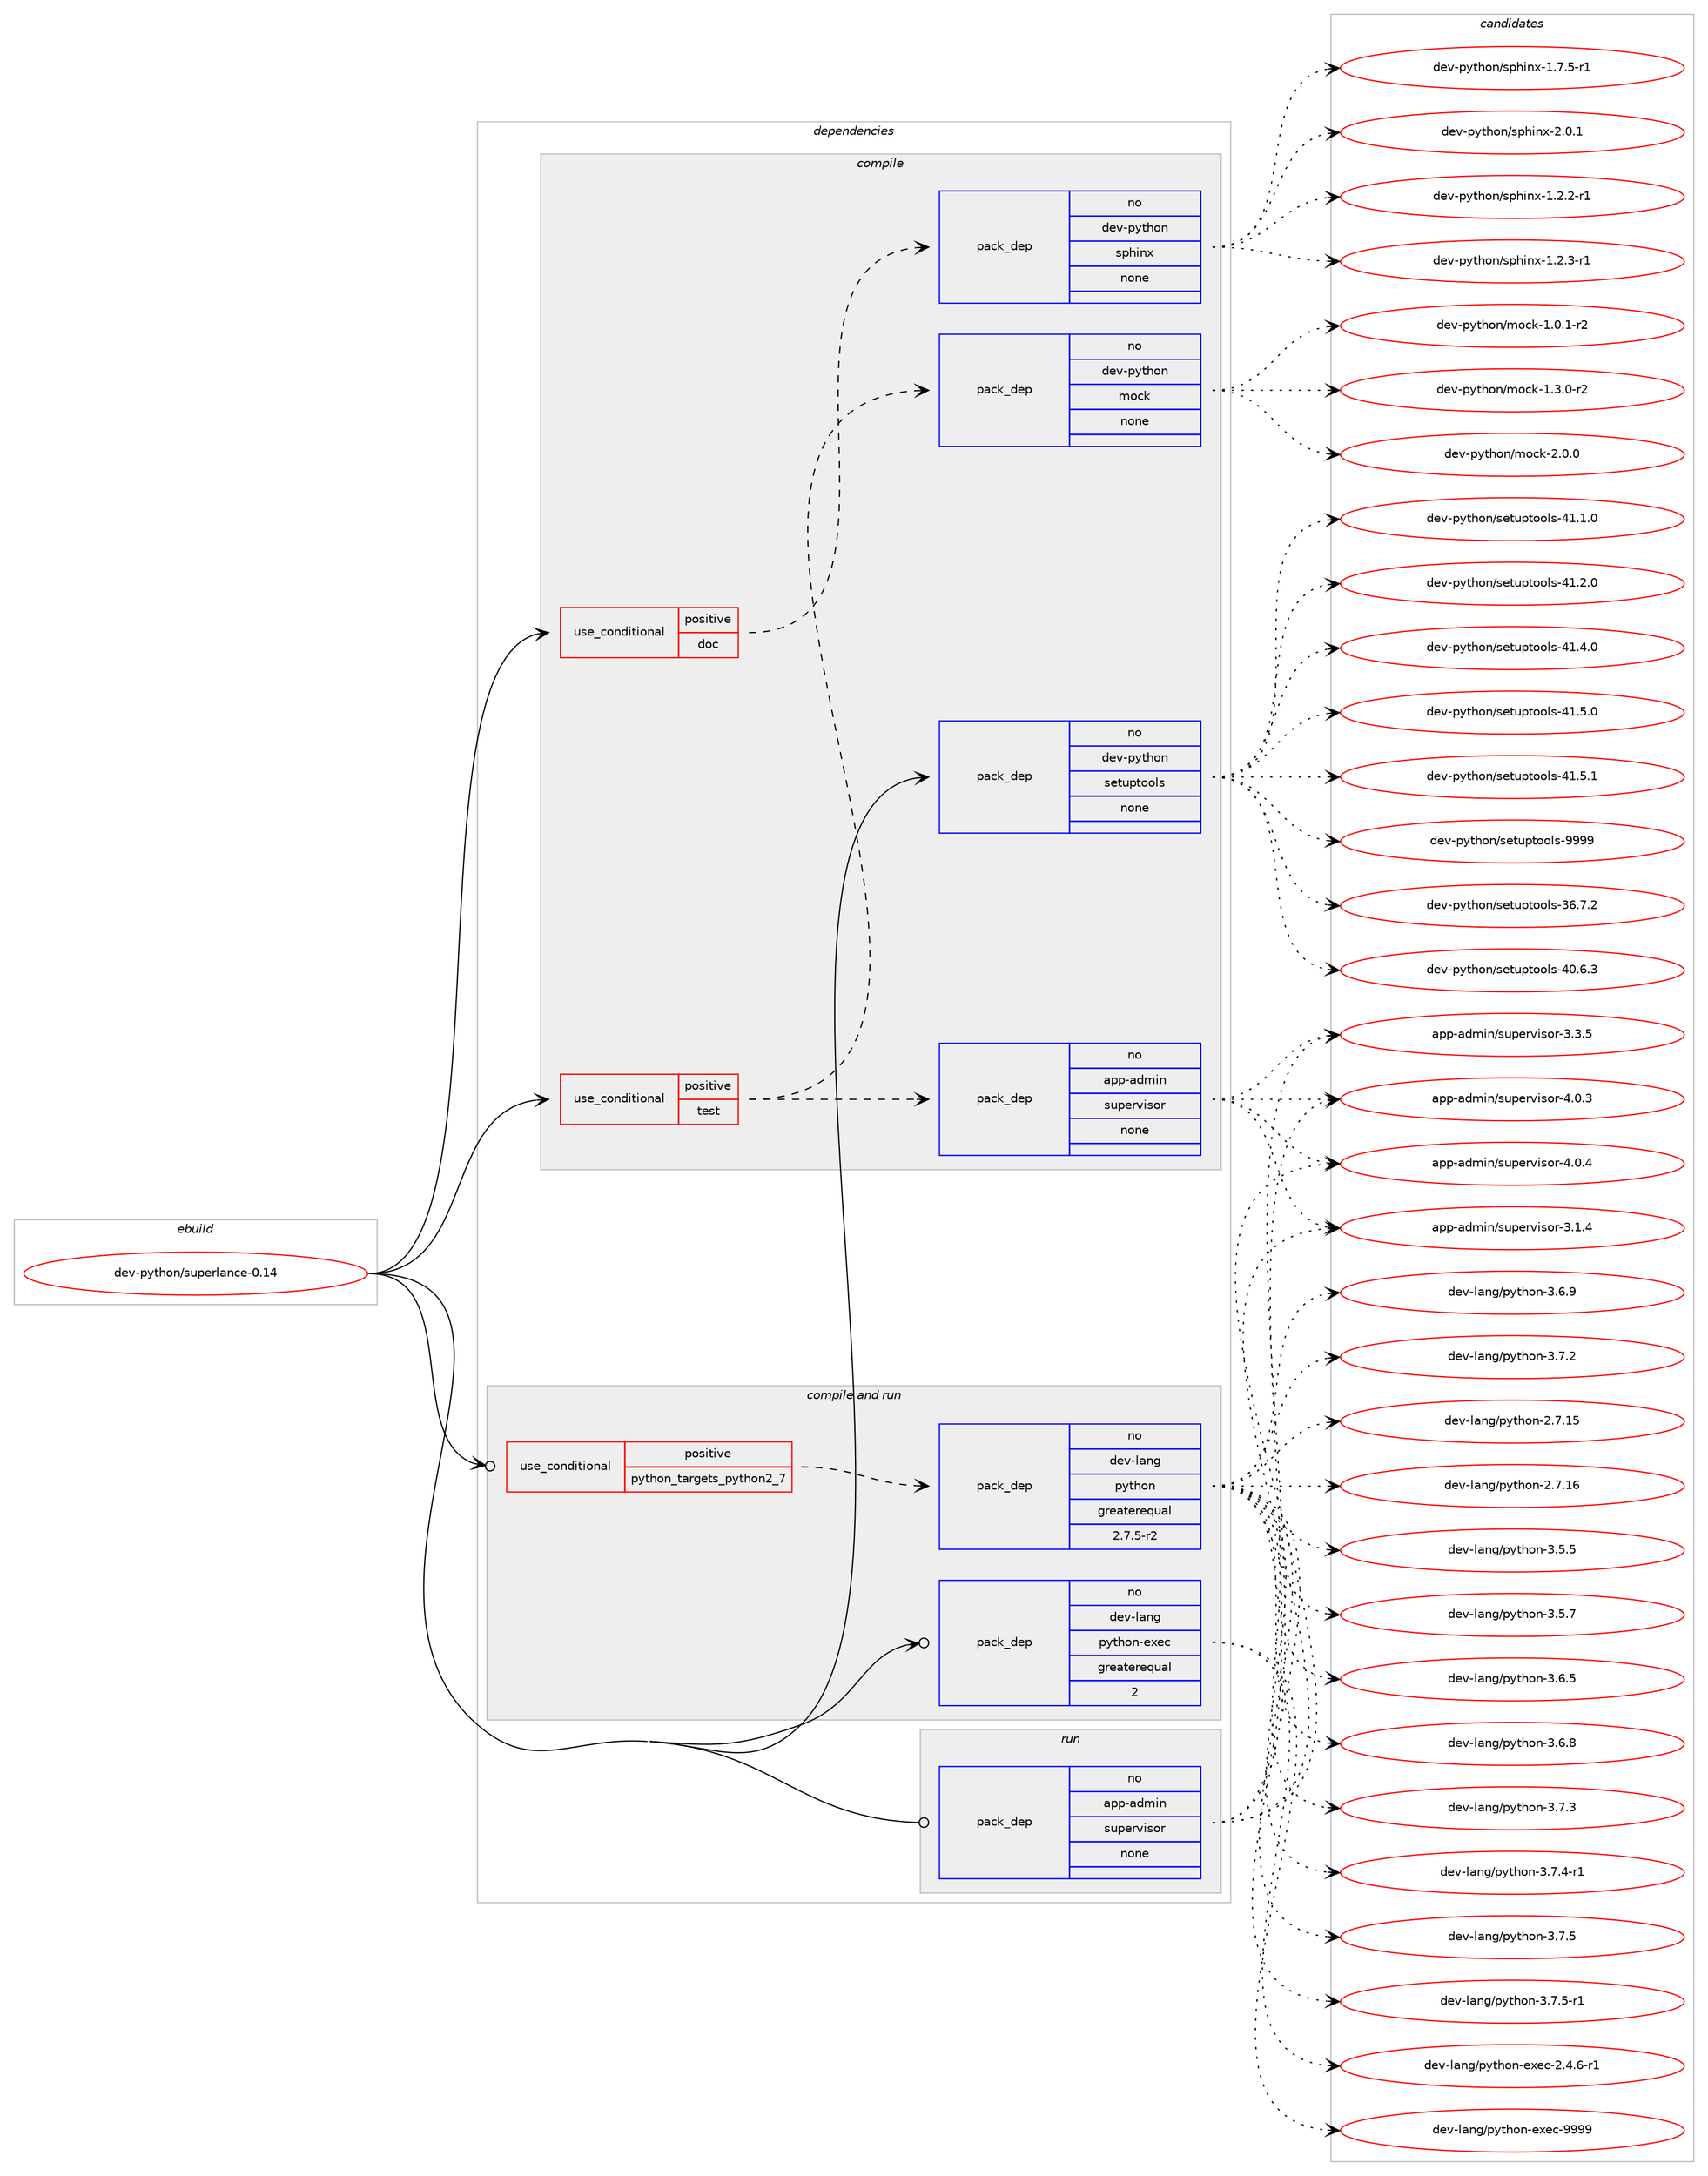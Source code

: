digraph prolog {

# *************
# Graph options
# *************

newrank=true;
concentrate=true;
compound=true;
graph [rankdir=LR,fontname=Helvetica,fontsize=10,ranksep=1.5];#, ranksep=2.5, nodesep=0.2];
edge  [arrowhead=vee];
node  [fontname=Helvetica,fontsize=10];

# **********
# The ebuild
# **********

subgraph cluster_leftcol {
color=gray;
rank=same;
label=<<i>ebuild</i>>;
id [label="dev-python/superlance-0.14", color=red, width=4, href="../dev-python/superlance-0.14.svg"];
}

# ****************
# The dependencies
# ****************

subgraph cluster_midcol {
color=gray;
label=<<i>dependencies</i>>;
subgraph cluster_compile {
fillcolor="#eeeeee";
style=filled;
label=<<i>compile</i>>;
subgraph cond150090 {
dependency639611 [label=<<TABLE BORDER="0" CELLBORDER="1" CELLSPACING="0" CELLPADDING="4"><TR><TD ROWSPAN="3" CELLPADDING="10">use_conditional</TD></TR><TR><TD>positive</TD></TR><TR><TD>doc</TD></TR></TABLE>>, shape=none, color=red];
subgraph pack477639 {
dependency639612 [label=<<TABLE BORDER="0" CELLBORDER="1" CELLSPACING="0" CELLPADDING="4" WIDTH="220"><TR><TD ROWSPAN="6" CELLPADDING="30">pack_dep</TD></TR><TR><TD WIDTH="110">no</TD></TR><TR><TD>dev-python</TD></TR><TR><TD>sphinx</TD></TR><TR><TD>none</TD></TR><TR><TD></TD></TR></TABLE>>, shape=none, color=blue];
}
dependency639611:e -> dependency639612:w [weight=20,style="dashed",arrowhead="vee"];
}
id:e -> dependency639611:w [weight=20,style="solid",arrowhead="vee"];
subgraph cond150091 {
dependency639613 [label=<<TABLE BORDER="0" CELLBORDER="1" CELLSPACING="0" CELLPADDING="4"><TR><TD ROWSPAN="3" CELLPADDING="10">use_conditional</TD></TR><TR><TD>positive</TD></TR><TR><TD>test</TD></TR></TABLE>>, shape=none, color=red];
subgraph pack477640 {
dependency639614 [label=<<TABLE BORDER="0" CELLBORDER="1" CELLSPACING="0" CELLPADDING="4" WIDTH="220"><TR><TD ROWSPAN="6" CELLPADDING="30">pack_dep</TD></TR><TR><TD WIDTH="110">no</TD></TR><TR><TD>app-admin</TD></TR><TR><TD>supervisor</TD></TR><TR><TD>none</TD></TR><TR><TD></TD></TR></TABLE>>, shape=none, color=blue];
}
dependency639613:e -> dependency639614:w [weight=20,style="dashed",arrowhead="vee"];
subgraph pack477641 {
dependency639615 [label=<<TABLE BORDER="0" CELLBORDER="1" CELLSPACING="0" CELLPADDING="4" WIDTH="220"><TR><TD ROWSPAN="6" CELLPADDING="30">pack_dep</TD></TR><TR><TD WIDTH="110">no</TD></TR><TR><TD>dev-python</TD></TR><TR><TD>mock</TD></TR><TR><TD>none</TD></TR><TR><TD></TD></TR></TABLE>>, shape=none, color=blue];
}
dependency639613:e -> dependency639615:w [weight=20,style="dashed",arrowhead="vee"];
}
id:e -> dependency639613:w [weight=20,style="solid",arrowhead="vee"];
subgraph pack477642 {
dependency639616 [label=<<TABLE BORDER="0" CELLBORDER="1" CELLSPACING="0" CELLPADDING="4" WIDTH="220"><TR><TD ROWSPAN="6" CELLPADDING="30">pack_dep</TD></TR><TR><TD WIDTH="110">no</TD></TR><TR><TD>dev-python</TD></TR><TR><TD>setuptools</TD></TR><TR><TD>none</TD></TR><TR><TD></TD></TR></TABLE>>, shape=none, color=blue];
}
id:e -> dependency639616:w [weight=20,style="solid",arrowhead="vee"];
}
subgraph cluster_compileandrun {
fillcolor="#eeeeee";
style=filled;
label=<<i>compile and run</i>>;
subgraph cond150092 {
dependency639617 [label=<<TABLE BORDER="0" CELLBORDER="1" CELLSPACING="0" CELLPADDING="4"><TR><TD ROWSPAN="3" CELLPADDING="10">use_conditional</TD></TR><TR><TD>positive</TD></TR><TR><TD>python_targets_python2_7</TD></TR></TABLE>>, shape=none, color=red];
subgraph pack477643 {
dependency639618 [label=<<TABLE BORDER="0" CELLBORDER="1" CELLSPACING="0" CELLPADDING="4" WIDTH="220"><TR><TD ROWSPAN="6" CELLPADDING="30">pack_dep</TD></TR><TR><TD WIDTH="110">no</TD></TR><TR><TD>dev-lang</TD></TR><TR><TD>python</TD></TR><TR><TD>greaterequal</TD></TR><TR><TD>2.7.5-r2</TD></TR></TABLE>>, shape=none, color=blue];
}
dependency639617:e -> dependency639618:w [weight=20,style="dashed",arrowhead="vee"];
}
id:e -> dependency639617:w [weight=20,style="solid",arrowhead="odotvee"];
subgraph pack477644 {
dependency639619 [label=<<TABLE BORDER="0" CELLBORDER="1" CELLSPACING="0" CELLPADDING="4" WIDTH="220"><TR><TD ROWSPAN="6" CELLPADDING="30">pack_dep</TD></TR><TR><TD WIDTH="110">no</TD></TR><TR><TD>dev-lang</TD></TR><TR><TD>python-exec</TD></TR><TR><TD>greaterequal</TD></TR><TR><TD>2</TD></TR></TABLE>>, shape=none, color=blue];
}
id:e -> dependency639619:w [weight=20,style="solid",arrowhead="odotvee"];
}
subgraph cluster_run {
fillcolor="#eeeeee";
style=filled;
label=<<i>run</i>>;
subgraph pack477645 {
dependency639620 [label=<<TABLE BORDER="0" CELLBORDER="1" CELLSPACING="0" CELLPADDING="4" WIDTH="220"><TR><TD ROWSPAN="6" CELLPADDING="30">pack_dep</TD></TR><TR><TD WIDTH="110">no</TD></TR><TR><TD>app-admin</TD></TR><TR><TD>supervisor</TD></TR><TR><TD>none</TD></TR><TR><TD></TD></TR></TABLE>>, shape=none, color=blue];
}
id:e -> dependency639620:w [weight=20,style="solid",arrowhead="odot"];
}
}

# **************
# The candidates
# **************

subgraph cluster_choices {
rank=same;
color=gray;
label=<<i>candidates</i>>;

subgraph choice477639 {
color=black;
nodesep=1;
choice10010111845112121116104111110471151121041051101204549465046504511449 [label="dev-python/sphinx-1.2.2-r1", color=red, width=4,href="../dev-python/sphinx-1.2.2-r1.svg"];
choice10010111845112121116104111110471151121041051101204549465046514511449 [label="dev-python/sphinx-1.2.3-r1", color=red, width=4,href="../dev-python/sphinx-1.2.3-r1.svg"];
choice10010111845112121116104111110471151121041051101204549465546534511449 [label="dev-python/sphinx-1.7.5-r1", color=red, width=4,href="../dev-python/sphinx-1.7.5-r1.svg"];
choice1001011184511212111610411111047115112104105110120455046484649 [label="dev-python/sphinx-2.0.1", color=red, width=4,href="../dev-python/sphinx-2.0.1.svg"];
dependency639612:e -> choice10010111845112121116104111110471151121041051101204549465046504511449:w [style=dotted,weight="100"];
dependency639612:e -> choice10010111845112121116104111110471151121041051101204549465046514511449:w [style=dotted,weight="100"];
dependency639612:e -> choice10010111845112121116104111110471151121041051101204549465546534511449:w [style=dotted,weight="100"];
dependency639612:e -> choice1001011184511212111610411111047115112104105110120455046484649:w [style=dotted,weight="100"];
}
subgraph choice477640 {
color=black;
nodesep=1;
choice97112112459710010910511047115117112101114118105115111114455146494652 [label="app-admin/supervisor-3.1.4", color=red, width=4,href="../app-admin/supervisor-3.1.4.svg"];
choice97112112459710010910511047115117112101114118105115111114455146514653 [label="app-admin/supervisor-3.3.5", color=red, width=4,href="../app-admin/supervisor-3.3.5.svg"];
choice97112112459710010910511047115117112101114118105115111114455246484651 [label="app-admin/supervisor-4.0.3", color=red, width=4,href="../app-admin/supervisor-4.0.3.svg"];
choice97112112459710010910511047115117112101114118105115111114455246484652 [label="app-admin/supervisor-4.0.4", color=red, width=4,href="../app-admin/supervisor-4.0.4.svg"];
dependency639614:e -> choice97112112459710010910511047115117112101114118105115111114455146494652:w [style=dotted,weight="100"];
dependency639614:e -> choice97112112459710010910511047115117112101114118105115111114455146514653:w [style=dotted,weight="100"];
dependency639614:e -> choice97112112459710010910511047115117112101114118105115111114455246484651:w [style=dotted,weight="100"];
dependency639614:e -> choice97112112459710010910511047115117112101114118105115111114455246484652:w [style=dotted,weight="100"];
}
subgraph choice477641 {
color=black;
nodesep=1;
choice1001011184511212111610411111047109111991074549464846494511450 [label="dev-python/mock-1.0.1-r2", color=red, width=4,href="../dev-python/mock-1.0.1-r2.svg"];
choice1001011184511212111610411111047109111991074549465146484511450 [label="dev-python/mock-1.3.0-r2", color=red, width=4,href="../dev-python/mock-1.3.0-r2.svg"];
choice100101118451121211161041111104710911199107455046484648 [label="dev-python/mock-2.0.0", color=red, width=4,href="../dev-python/mock-2.0.0.svg"];
dependency639615:e -> choice1001011184511212111610411111047109111991074549464846494511450:w [style=dotted,weight="100"];
dependency639615:e -> choice1001011184511212111610411111047109111991074549465146484511450:w [style=dotted,weight="100"];
dependency639615:e -> choice100101118451121211161041111104710911199107455046484648:w [style=dotted,weight="100"];
}
subgraph choice477642 {
color=black;
nodesep=1;
choice100101118451121211161041111104711510111611711211611111110811545515446554650 [label="dev-python/setuptools-36.7.2", color=red, width=4,href="../dev-python/setuptools-36.7.2.svg"];
choice100101118451121211161041111104711510111611711211611111110811545524846544651 [label="dev-python/setuptools-40.6.3", color=red, width=4,href="../dev-python/setuptools-40.6.3.svg"];
choice100101118451121211161041111104711510111611711211611111110811545524946494648 [label="dev-python/setuptools-41.1.0", color=red, width=4,href="../dev-python/setuptools-41.1.0.svg"];
choice100101118451121211161041111104711510111611711211611111110811545524946504648 [label="dev-python/setuptools-41.2.0", color=red, width=4,href="../dev-python/setuptools-41.2.0.svg"];
choice100101118451121211161041111104711510111611711211611111110811545524946524648 [label="dev-python/setuptools-41.4.0", color=red, width=4,href="../dev-python/setuptools-41.4.0.svg"];
choice100101118451121211161041111104711510111611711211611111110811545524946534648 [label="dev-python/setuptools-41.5.0", color=red, width=4,href="../dev-python/setuptools-41.5.0.svg"];
choice100101118451121211161041111104711510111611711211611111110811545524946534649 [label="dev-python/setuptools-41.5.1", color=red, width=4,href="../dev-python/setuptools-41.5.1.svg"];
choice10010111845112121116104111110471151011161171121161111111081154557575757 [label="dev-python/setuptools-9999", color=red, width=4,href="../dev-python/setuptools-9999.svg"];
dependency639616:e -> choice100101118451121211161041111104711510111611711211611111110811545515446554650:w [style=dotted,weight="100"];
dependency639616:e -> choice100101118451121211161041111104711510111611711211611111110811545524846544651:w [style=dotted,weight="100"];
dependency639616:e -> choice100101118451121211161041111104711510111611711211611111110811545524946494648:w [style=dotted,weight="100"];
dependency639616:e -> choice100101118451121211161041111104711510111611711211611111110811545524946504648:w [style=dotted,weight="100"];
dependency639616:e -> choice100101118451121211161041111104711510111611711211611111110811545524946524648:w [style=dotted,weight="100"];
dependency639616:e -> choice100101118451121211161041111104711510111611711211611111110811545524946534648:w [style=dotted,weight="100"];
dependency639616:e -> choice100101118451121211161041111104711510111611711211611111110811545524946534649:w [style=dotted,weight="100"];
dependency639616:e -> choice10010111845112121116104111110471151011161171121161111111081154557575757:w [style=dotted,weight="100"];
}
subgraph choice477643 {
color=black;
nodesep=1;
choice10010111845108971101034711212111610411111045504655464953 [label="dev-lang/python-2.7.15", color=red, width=4,href="../dev-lang/python-2.7.15.svg"];
choice10010111845108971101034711212111610411111045504655464954 [label="dev-lang/python-2.7.16", color=red, width=4,href="../dev-lang/python-2.7.16.svg"];
choice100101118451089711010347112121116104111110455146534653 [label="dev-lang/python-3.5.5", color=red, width=4,href="../dev-lang/python-3.5.5.svg"];
choice100101118451089711010347112121116104111110455146534655 [label="dev-lang/python-3.5.7", color=red, width=4,href="../dev-lang/python-3.5.7.svg"];
choice100101118451089711010347112121116104111110455146544653 [label="dev-lang/python-3.6.5", color=red, width=4,href="../dev-lang/python-3.6.5.svg"];
choice100101118451089711010347112121116104111110455146544656 [label="dev-lang/python-3.6.8", color=red, width=4,href="../dev-lang/python-3.6.8.svg"];
choice100101118451089711010347112121116104111110455146544657 [label="dev-lang/python-3.6.9", color=red, width=4,href="../dev-lang/python-3.6.9.svg"];
choice100101118451089711010347112121116104111110455146554650 [label="dev-lang/python-3.7.2", color=red, width=4,href="../dev-lang/python-3.7.2.svg"];
choice100101118451089711010347112121116104111110455146554651 [label="dev-lang/python-3.7.3", color=red, width=4,href="../dev-lang/python-3.7.3.svg"];
choice1001011184510897110103471121211161041111104551465546524511449 [label="dev-lang/python-3.7.4-r1", color=red, width=4,href="../dev-lang/python-3.7.4-r1.svg"];
choice100101118451089711010347112121116104111110455146554653 [label="dev-lang/python-3.7.5", color=red, width=4,href="../dev-lang/python-3.7.5.svg"];
choice1001011184510897110103471121211161041111104551465546534511449 [label="dev-lang/python-3.7.5-r1", color=red, width=4,href="../dev-lang/python-3.7.5-r1.svg"];
dependency639618:e -> choice10010111845108971101034711212111610411111045504655464953:w [style=dotted,weight="100"];
dependency639618:e -> choice10010111845108971101034711212111610411111045504655464954:w [style=dotted,weight="100"];
dependency639618:e -> choice100101118451089711010347112121116104111110455146534653:w [style=dotted,weight="100"];
dependency639618:e -> choice100101118451089711010347112121116104111110455146534655:w [style=dotted,weight="100"];
dependency639618:e -> choice100101118451089711010347112121116104111110455146544653:w [style=dotted,weight="100"];
dependency639618:e -> choice100101118451089711010347112121116104111110455146544656:w [style=dotted,weight="100"];
dependency639618:e -> choice100101118451089711010347112121116104111110455146544657:w [style=dotted,weight="100"];
dependency639618:e -> choice100101118451089711010347112121116104111110455146554650:w [style=dotted,weight="100"];
dependency639618:e -> choice100101118451089711010347112121116104111110455146554651:w [style=dotted,weight="100"];
dependency639618:e -> choice1001011184510897110103471121211161041111104551465546524511449:w [style=dotted,weight="100"];
dependency639618:e -> choice100101118451089711010347112121116104111110455146554653:w [style=dotted,weight="100"];
dependency639618:e -> choice1001011184510897110103471121211161041111104551465546534511449:w [style=dotted,weight="100"];
}
subgraph choice477644 {
color=black;
nodesep=1;
choice10010111845108971101034711212111610411111045101120101994550465246544511449 [label="dev-lang/python-exec-2.4.6-r1", color=red, width=4,href="../dev-lang/python-exec-2.4.6-r1.svg"];
choice10010111845108971101034711212111610411111045101120101994557575757 [label="dev-lang/python-exec-9999", color=red, width=4,href="../dev-lang/python-exec-9999.svg"];
dependency639619:e -> choice10010111845108971101034711212111610411111045101120101994550465246544511449:w [style=dotted,weight="100"];
dependency639619:e -> choice10010111845108971101034711212111610411111045101120101994557575757:w [style=dotted,weight="100"];
}
subgraph choice477645 {
color=black;
nodesep=1;
choice97112112459710010910511047115117112101114118105115111114455146494652 [label="app-admin/supervisor-3.1.4", color=red, width=4,href="../app-admin/supervisor-3.1.4.svg"];
choice97112112459710010910511047115117112101114118105115111114455146514653 [label="app-admin/supervisor-3.3.5", color=red, width=4,href="../app-admin/supervisor-3.3.5.svg"];
choice97112112459710010910511047115117112101114118105115111114455246484651 [label="app-admin/supervisor-4.0.3", color=red, width=4,href="../app-admin/supervisor-4.0.3.svg"];
choice97112112459710010910511047115117112101114118105115111114455246484652 [label="app-admin/supervisor-4.0.4", color=red, width=4,href="../app-admin/supervisor-4.0.4.svg"];
dependency639620:e -> choice97112112459710010910511047115117112101114118105115111114455146494652:w [style=dotted,weight="100"];
dependency639620:e -> choice97112112459710010910511047115117112101114118105115111114455146514653:w [style=dotted,weight="100"];
dependency639620:e -> choice97112112459710010910511047115117112101114118105115111114455246484651:w [style=dotted,weight="100"];
dependency639620:e -> choice97112112459710010910511047115117112101114118105115111114455246484652:w [style=dotted,weight="100"];
}
}

}
